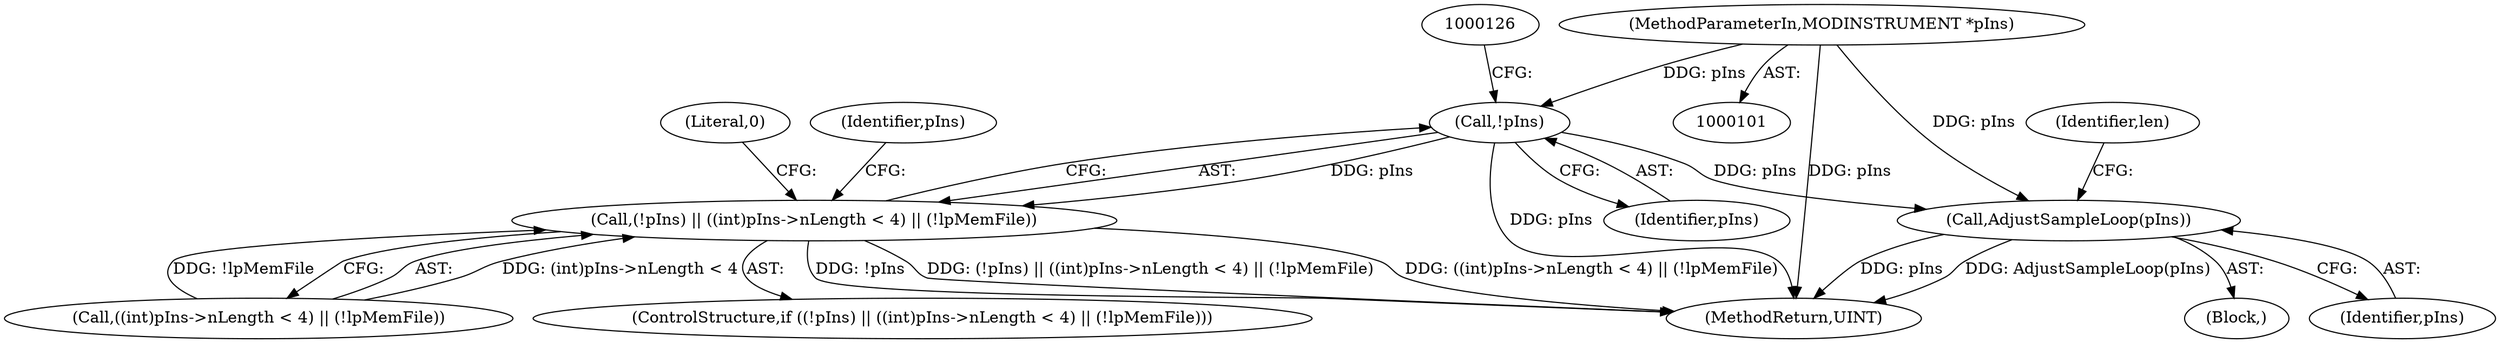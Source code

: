 digraph "0_gstreamer_bc2cdd57d549ab3ba59782e9b395d0cd683fd3ac@pointer" {
"1000102" [label="(MethodParameterIn,MODINSTRUMENT *pIns)"];
"1000121" [label="(Call,!pIns)"];
"1000120" [label="(Call,(!pIns) || ((int)pIns->nLength < 4) || (!lpMemFile))"];
"1002043" [label="(Call,AdjustSampleLoop(pIns))"];
"1000134" [label="(Literal,0)"];
"1000138" [label="(Identifier,pIns)"];
"1000121" [label="(Call,!pIns)"];
"1000122" [label="(Identifier,pIns)"];
"1000123" [label="(Call,((int)pIns->nLength < 4) || (!lpMemFile))"];
"1002043" [label="(Call,AdjustSampleLoop(pIns))"];
"1002047" [label="(MethodReturn,UINT)"];
"1000119" [label="(ControlStructure,if ((!pIns) || ((int)pIns->nLength < 4) || (!lpMemFile)))"];
"1000102" [label="(MethodParameterIn,MODINSTRUMENT *pIns)"];
"1002046" [label="(Identifier,len)"];
"1000106" [label="(Block,)"];
"1002044" [label="(Identifier,pIns)"];
"1000120" [label="(Call,(!pIns) || ((int)pIns->nLength < 4) || (!lpMemFile))"];
"1000102" -> "1000101"  [label="AST: "];
"1000102" -> "1002047"  [label="DDG: pIns"];
"1000102" -> "1000121"  [label="DDG: pIns"];
"1000102" -> "1002043"  [label="DDG: pIns"];
"1000121" -> "1000120"  [label="AST: "];
"1000121" -> "1000122"  [label="CFG: "];
"1000122" -> "1000121"  [label="AST: "];
"1000126" -> "1000121"  [label="CFG: "];
"1000120" -> "1000121"  [label="CFG: "];
"1000121" -> "1002047"  [label="DDG: pIns"];
"1000121" -> "1000120"  [label="DDG: pIns"];
"1000121" -> "1002043"  [label="DDG: pIns"];
"1000120" -> "1000119"  [label="AST: "];
"1000120" -> "1000123"  [label="CFG: "];
"1000123" -> "1000120"  [label="AST: "];
"1000134" -> "1000120"  [label="CFG: "];
"1000138" -> "1000120"  [label="CFG: "];
"1000120" -> "1002047"  [label="DDG: ((int)pIns->nLength < 4) || (!lpMemFile)"];
"1000120" -> "1002047"  [label="DDG: !pIns"];
"1000120" -> "1002047"  [label="DDG: (!pIns) || ((int)pIns->nLength < 4) || (!lpMemFile)"];
"1000123" -> "1000120"  [label="DDG: (int)pIns->nLength < 4"];
"1000123" -> "1000120"  [label="DDG: !lpMemFile"];
"1002043" -> "1000106"  [label="AST: "];
"1002043" -> "1002044"  [label="CFG: "];
"1002044" -> "1002043"  [label="AST: "];
"1002046" -> "1002043"  [label="CFG: "];
"1002043" -> "1002047"  [label="DDG: pIns"];
"1002043" -> "1002047"  [label="DDG: AdjustSampleLoop(pIns)"];
}
